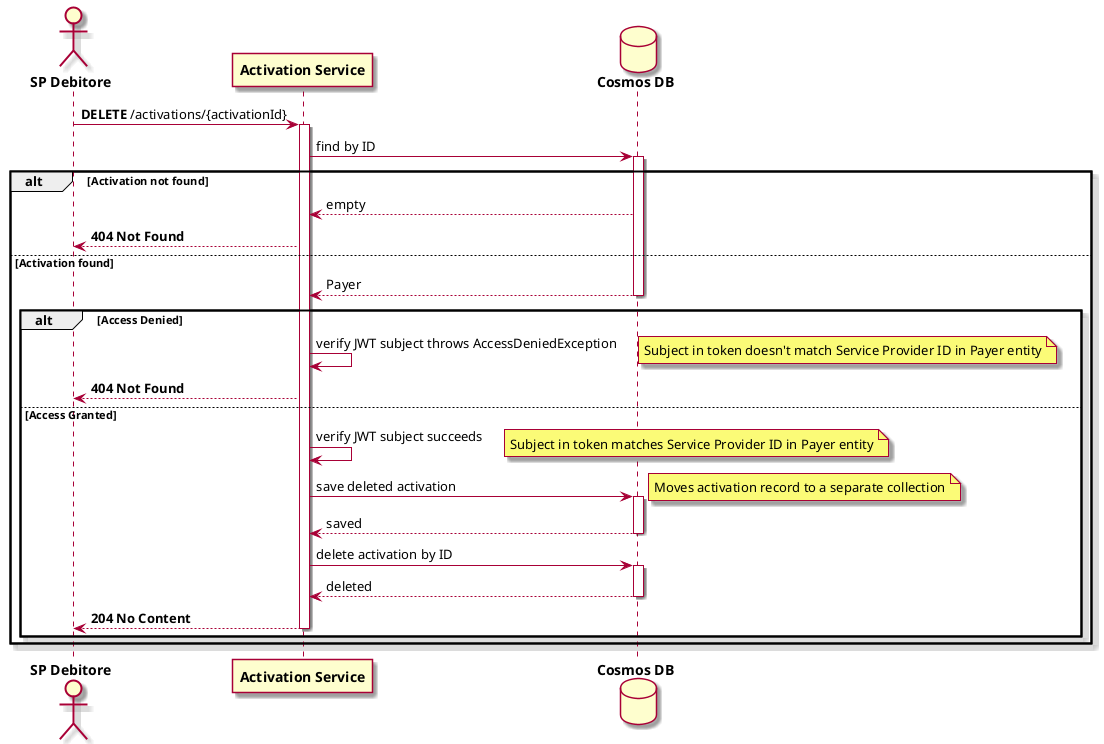 @startuml

skin rose
actor "**SP Debitore**" as SPD
participant "**Activation Service**" as AS
database "**Cosmos DB**" as DB

SPD -> AS++: **DELETE** /activations/{activationId}

AS -> DB: find by ID
activate DB

alt **Activation not found**
    DB --> AS: empty
    AS --> SPD: **404 Not Found**

else **Activation found**
    DB --> AS: Payer
    deactivate DB

    alt **Access Denied**
        AS -> AS: verify JWT subject throws AccessDeniedException
        note right: Subject in token doesn't match Service Provider ID in Payer entity
        AS --> SPD: **404 Not Found**

    else **Access Granted**
        AS -> AS: verify JWT subject succeeds
        note right: Subject in token matches Service Provider ID in Payer entity

        AS -> DB++: save deleted activation
        note right: Moves activation record to a separate collection

        return saved

        AS -> DB++: delete activation by ID
        return deleted

        AS --> SPD: **204 No Content**
        deactivate AS
    end
end

@enduml
